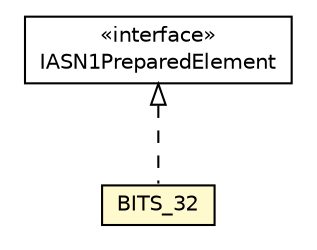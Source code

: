 #!/usr/local/bin/dot
#
# Class diagram 
# Generated by UMLGraph version R5_6-24-gf6e263 (http://www.umlgraph.org/)
#

digraph G {
	edge [fontname="Helvetica",fontsize=10,labelfontname="Helvetica",labelfontsize=10];
	node [fontname="Helvetica",fontsize=10,shape=plaintext];
	nodesep=0.25;
	ranksep=0.5;
	// org.universAAL.lddi.lib.ieeex73std.org.bn.coders.IASN1PreparedElement
	c2414835 [label=<<table title="org.universAAL.lddi.lib.ieeex73std.org.bn.coders.IASN1PreparedElement" border="0" cellborder="1" cellspacing="0" cellpadding="2" port="p" href="../../org/bn/coders/IASN1PreparedElement.html">
		<tr><td><table border="0" cellspacing="0" cellpadding="1">
<tr><td align="center" balign="center"> &#171;interface&#187; </td></tr>
<tr><td align="center" balign="center"> IASN1PreparedElement </td></tr>
		</table></td></tr>
		</table>>, URL="../../org/bn/coders/IASN1PreparedElement.html", fontname="Helvetica", fontcolor="black", fontsize=10.0];
	// org.universAAL.lddi.lib.ieeex73std.x73.p20601.BITS_32
	c2414908 [label=<<table title="org.universAAL.lddi.lib.ieeex73std.x73.p20601.BITS_32" border="0" cellborder="1" cellspacing="0" cellpadding="2" port="p" bgcolor="lemonChiffon" href="./BITS_32.html">
		<tr><td><table border="0" cellspacing="0" cellpadding="1">
<tr><td align="center" balign="center"> BITS_32 </td></tr>
		</table></td></tr>
		</table>>, URL="./BITS_32.html", fontname="Helvetica", fontcolor="black", fontsize=10.0];
	//org.universAAL.lddi.lib.ieeex73std.x73.p20601.BITS_32 implements org.universAAL.lddi.lib.ieeex73std.org.bn.coders.IASN1PreparedElement
	c2414835:p -> c2414908:p [dir=back,arrowtail=empty,style=dashed];
}

